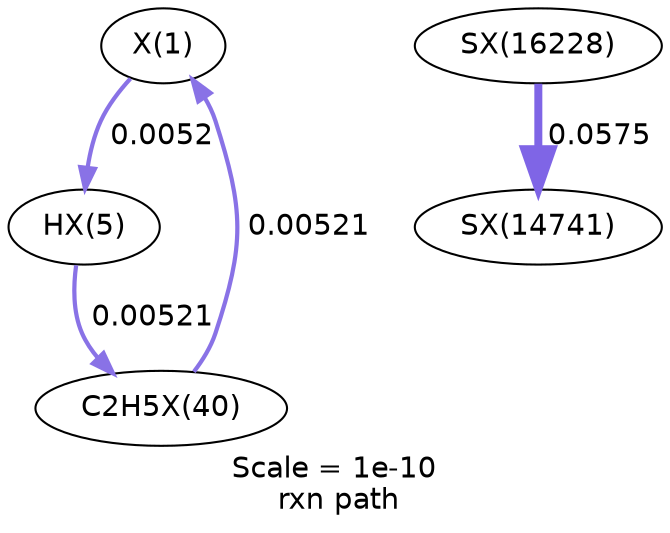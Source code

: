 digraph reaction_paths {
center=1;
s32 -> s33[fontname="Helvetica", style="setlinewidth(2.03)", arrowsize=1.01, color="0.7, 0.505, 0.9"
, label=" 0.0052"];
s35 -> s32[fontname="Helvetica", style="setlinewidth(2.03)", arrowsize=1.02, color="0.7, 0.505, 0.9"
, label=" 0.00521"];
s33 -> s35[fontname="Helvetica", style="setlinewidth(2.03)", arrowsize=1.02, color="0.7, 0.505, 0.9"
, label=" 0.00521"];
s45 -> s43[fontname="Helvetica", style="setlinewidth(3.84)", arrowsize=1.92, color="0.7, 0.558, 0.9"
, label=" 0.0575"];
s32 [ fontname="Helvetica", label="X(1)"];
s33 [ fontname="Helvetica", label="HX(5)"];
s35 [ fontname="Helvetica", label="C2H5X(40)"];
s43 [ fontname="Helvetica", label="SX(14741)"];
s45 [ fontname="Helvetica", label="SX(16228)"];
 label = "Scale = 1e-10\l rxn path";
 fontname = "Helvetica";
}
